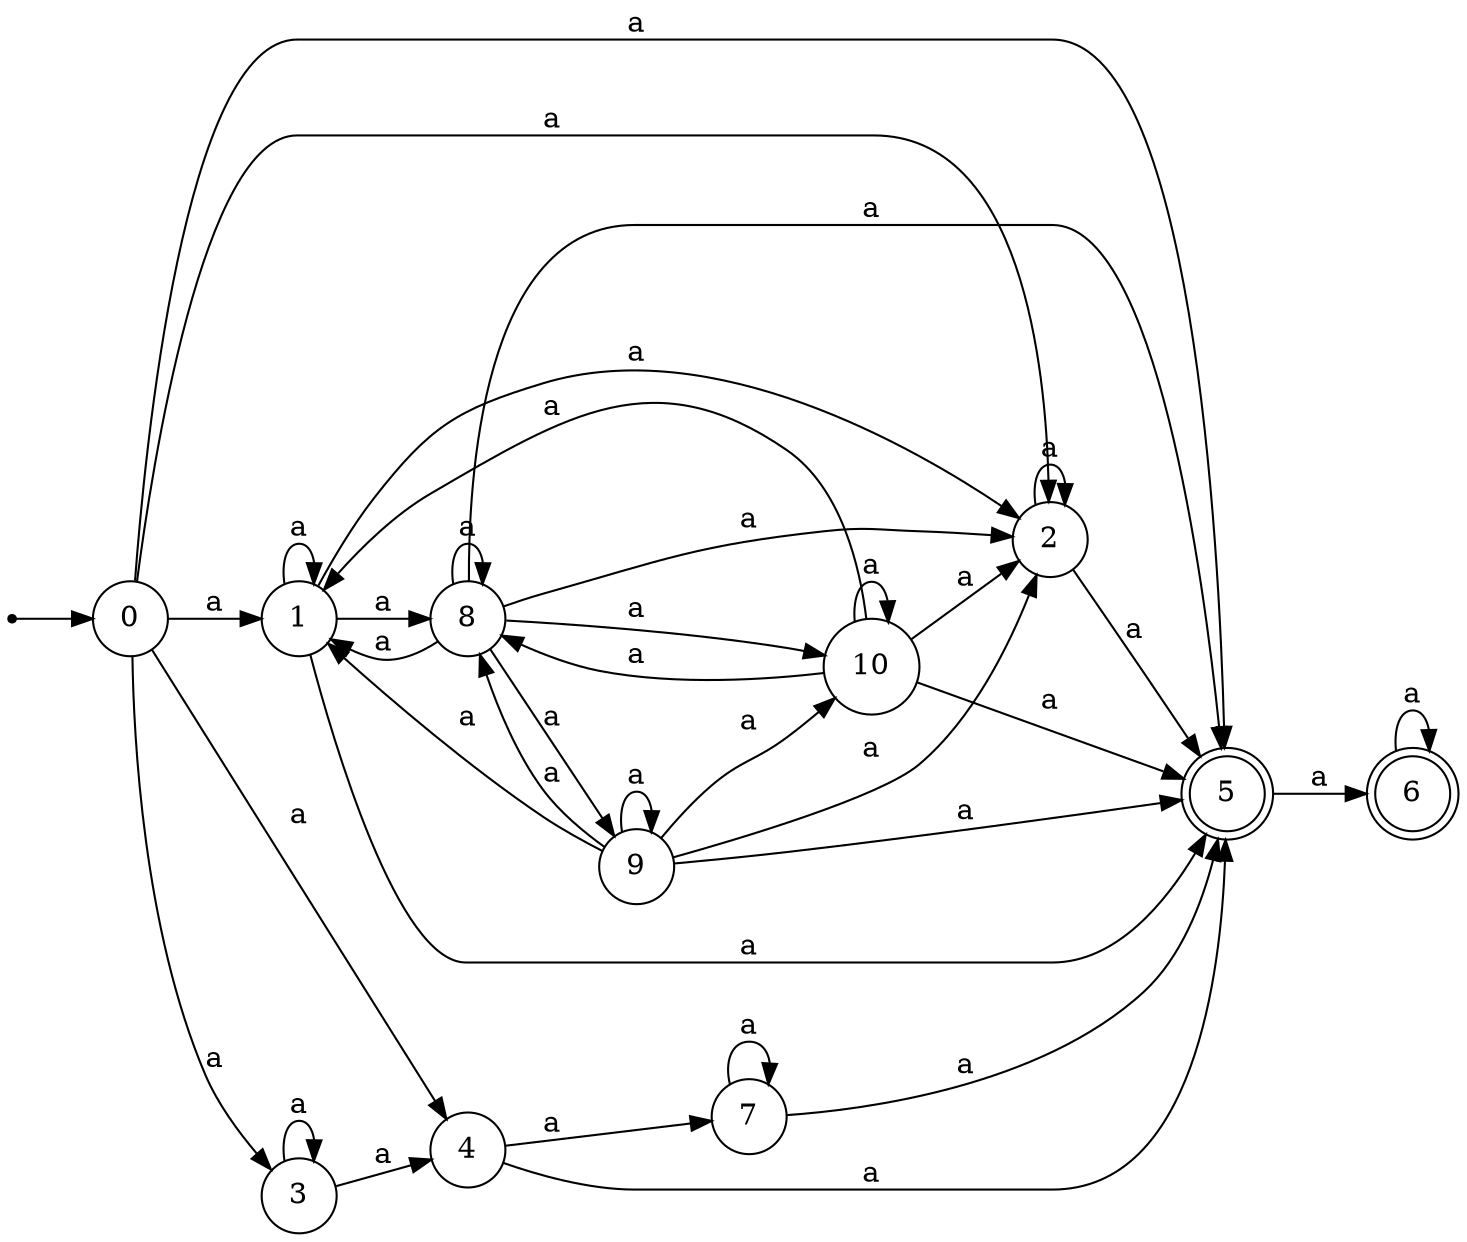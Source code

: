 digraph finite_state_machine {
rankdir=LR;
size="20,20";
node [shape = point]; "dummy0"
node [shape = circle]; "0";
"dummy0" -> "0";
node [shape = circle]; "1";
node [shape = circle]; "2";
node [shape = circle]; "3";
node [shape = circle]; "4";
node [shape = doublecircle]; "5";node [shape = doublecircle]; "6";node [shape = circle]; "7";
node [shape = circle]; "8";
node [shape = circle]; "9";
node [shape = circle]; "10";
"0" -> "1" [label = "a"];
 "0" -> "2" [label = "a"];
 "0" -> "3" [label = "a"];
 "0" -> "4" [label = "a"];
 "0" -> "5" [label = "a"];
 "5" -> "6" [label = "a"];
 "6" -> "6" [label = "a"];
 "4" -> "5" [label = "a"];
 "4" -> "7" [label = "a"];
 "7" -> "5" [label = "a"];
 "7" -> "7" [label = "a"];
 "3" -> "3" [label = "a"];
 "3" -> "4" [label = "a"];
 "2" -> "2" [label = "a"];
 "2" -> "5" [label = "a"];
 "1" -> "8" [label = "a"];
 "1" -> "1" [label = "a"];
 "1" -> "2" [label = "a"];
 "1" -> "5" [label = "a"];
 "8" -> "1" [label = "a"];
 "8" -> "2" [label = "a"];
 "8" -> "5" [label = "a"];
 "8" -> "8" [label = "a"];
 "8" -> "9" [label = "a"];
 "8" -> "10" [label = "a"];
 "10" -> "1" [label = "a"];
 "10" -> "2" [label = "a"];
 "10" -> "5" [label = "a"];
 "10" -> "8" [label = "a"];
 "10" -> "10" [label = "a"];
 "9" -> "1" [label = "a"];
 "9" -> "2" [label = "a"];
 "9" -> "5" [label = "a"];
 "9" -> "8" [label = "a"];
 "9" -> "9" [label = "a"];
 "9" -> "10" [label = "a"];
 }
